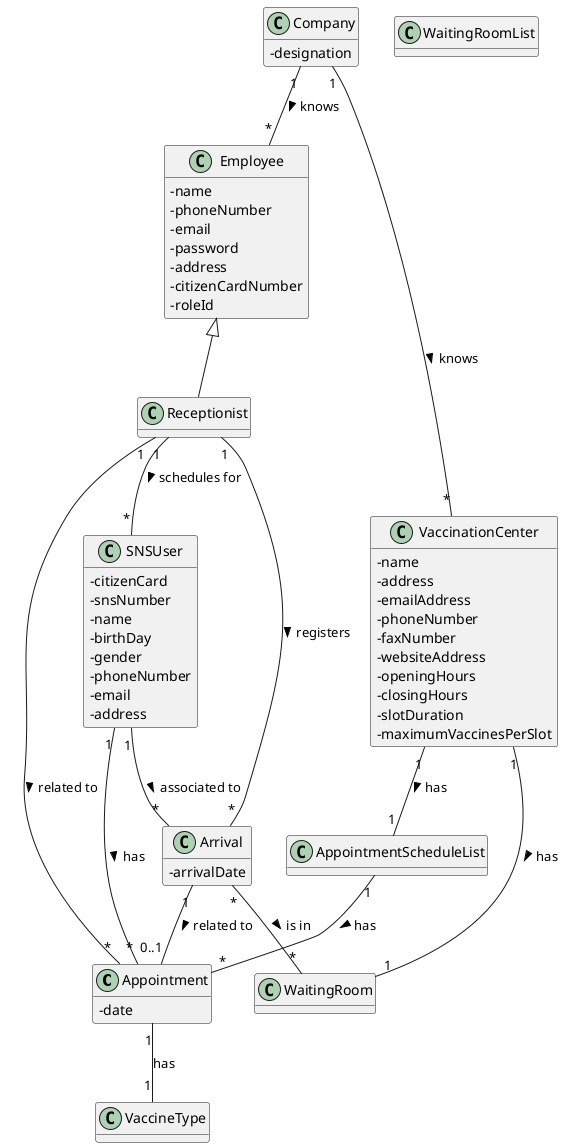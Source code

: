 @startuml US04_DM
hide methods
' left to right direction
skinparam classAttributeIconSize 0

class Appointment {
  -date
  ' -VaccineType
}

class AppointmentScheduleList {}

class Arrival {
  - arrivalDate
}

class Company {
  - designation
}

class Employee {
  - name
  - phoneNumber
  - email
  - password
  - address
  - citizenCardNumber
  - roleId
}

class Receptionist {}

class SNSUser {
  - citizenCard
  - snsNumber
  - name
  - birthDay
  - gender
  - phoneNumber
  - email
  - address
}

class VaccinationCenter {
  - name
  - address
  - emailAddress
  - phoneNumber
  - faxNumber
  - websiteAddress
  - openingHours
  - closingHours
  - slotDuration
  - maximumVaccinesPerSlot
}

class VaccineType {}

class WaitingRoomList {}


Arrival "1" -- "0..1" Appointment : related to >
Arrival "*" -- "*" WaitingRoom : is in >
' Appointment "1" -- "1" VaccinationCenter : has >
AppointmentScheduleList "1" -- "*" Appointment : has >
Appointment "1" -- "1" VaccineType : has 
Company "1" -- "*" Employee : knows >
Company "1" -- "*" VaccinationCenter : knows >
Employee <|-- Receptionist
Receptionist "1" -- "*" Appointment : related to >
Receptionist "1" -- "*" Arrival : registers >
Receptionist "1" -- "*" SNSUser : schedules for >
SNSUser "1" -- "*" Arrival : associated to >
SNSUser "1" -- "*" Appointment : has >
VaccinationCenter "1" -- "1" WaitingRoom : has >
VaccinationCenter "1" -- "1" AppointmentScheduleList : has >

@enduml
